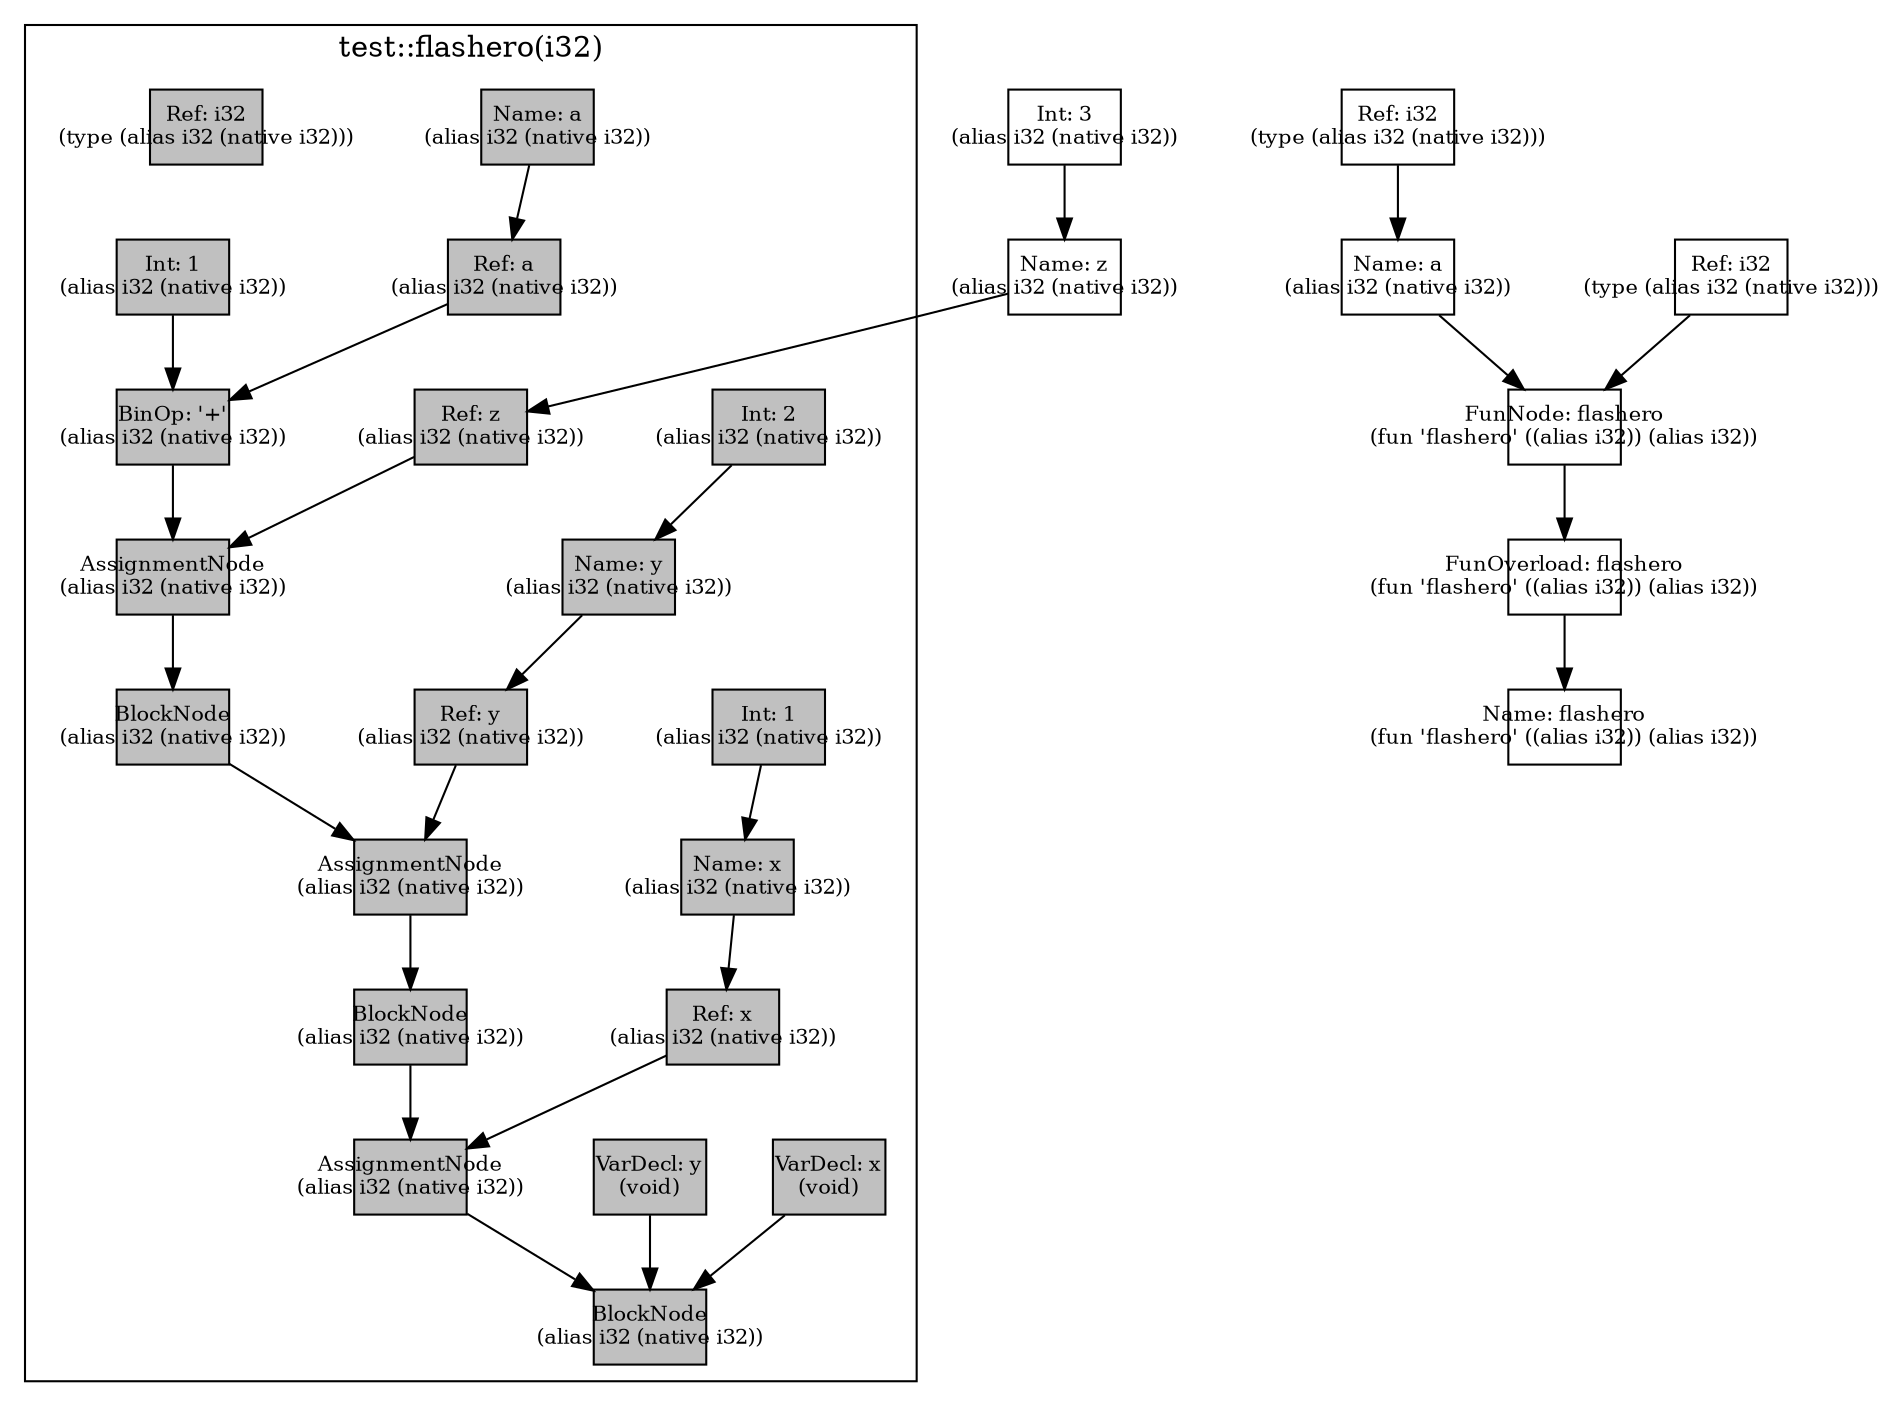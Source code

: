 digraph Document {
  node [shape=box,fixedsize=shape fontsize=10]
  1 [label="Name: z\n(alias i32 (native i32))", fillcolor=grey];
  2 [label="Int: 3\n(alias i32 (native i32))", fillcolor=grey];
  3 [label="FunOverload: flashero\n(fun 'flashero' ((alias i32)) (alias i32))", fillcolor=grey];
  4 [label="FunNode: flashero\n(fun 'flashero' ((alias i32)) (alias i32))", fillcolor=grey];
  5 [label="Ref: i32\n(type (alias i32 (native i32)))", fillcolor=grey];
  6 [label="Name: a\n(alias i32 (native i32))", fillcolor=grey];
  7 [label="Ref: i32\n(type (alias i32 (native i32)))", fillcolor=grey];
  8 [label="Name: flashero\n(fun 'flashero' ((alias i32)) (alias i32))", fillcolor=grey];
  subgraph cluster0 {
    node [style=filled, fillcolor=grey];
    9 [label="Name: a\n(alias i32 (native i32))", fillcolor=grey];
    10 [label="BlockNode\n(alias i32 (native i32))", fillcolor=grey];
    11 [label="VarDecl: x\n(void)", fillcolor=grey];
    12 [label="Name: x\n(alias i32 (native i32))", fillcolor=grey];
    13 [label="Int: 1\n(alias i32 (native i32))", fillcolor=grey];
    14 [label="VarDecl: y\n(void)", fillcolor=grey];
    15 [label="Name: y\n(alias i32 (native i32))", fillcolor=grey];
    16 [label="Int: 2\n(alias i32 (native i32))", fillcolor=grey];
    17 [label="AssignmentNode\n(alias i32 (native i32))", fillcolor=grey];
    18 [label="Ref: x\n(alias i32 (native i32))", fillcolor=grey];
    19 [label="BlockNode\n(alias i32 (native i32))", fillcolor=grey];
    20 [label="AssignmentNode\n(alias i32 (native i32))", fillcolor=grey];
    21 [label="Ref: y\n(alias i32 (native i32))", fillcolor=grey];
    22 [label="BlockNode\n(alias i32 (native i32))", fillcolor=grey];
    23 [label="AssignmentNode\n(alias i32 (native i32))", fillcolor=grey];
    24 [label="Ref: z\n(alias i32 (native i32))", fillcolor=grey];
    25 [label="BinOp: '+'\n(alias i32 (native i32))", fillcolor=grey];
    26 [label="Ref: a\n(alias i32 (native i32))", fillcolor=grey];
    27 [label="Int: 1\n(alias i32 (native i32))", fillcolor=grey];
    28 [label="Ref: i32\n(type (alias i32 (native i32)))", fillcolor=grey];
    9 -> 26[taillabel="" labeldistance="1" fontname="times  italic" fontsize = 10 color="black" ];
    11 -> 10[taillabel="" labeldistance="1" fontname="times  italic" fontsize = 10 color="black" ];
    12 -> 18[taillabel="" labeldistance="1" fontname="times  italic" fontsize = 10 color="black" ];
    13 -> 12[taillabel="" labeldistance="1" fontname="times  italic" fontsize = 10 color="black" ];
    14 -> 10[taillabel="" labeldistance="1" fontname="times  italic" fontsize = 10 color="black" ];
    15 -> 21[taillabel="" labeldistance="1" fontname="times  italic" fontsize = 10 color="black" ];
    16 -> 15[taillabel="" labeldistance="1" fontname="times  italic" fontsize = 10 color="black" ];
    17 -> 10[taillabel="" labeldistance="1" fontname="times  italic" fontsize = 10 color="black" ];
    18 -> 17[taillabel="" labeldistance="1" fontname="times  italic" fontsize = 10 color="black" ];
    19 -> 17[taillabel="" labeldistance="1" fontname="times  italic" fontsize = 10 color="black" ];
    20 -> 19[taillabel="" labeldistance="1" fontname="times  italic" fontsize = 10 color="black" ];
    21 -> 20[taillabel="" labeldistance="1" fontname="times  italic" fontsize = 10 color="black" ];
    22 -> 20[taillabel="" labeldistance="1" fontname="times  italic" fontsize = 10 color="black" ];
    23 -> 22[taillabel="" labeldistance="1" fontname="times  italic" fontsize = 10 color="black" ];
    24 -> 23[taillabel="" labeldistance="1" fontname="times  italic" fontsize = 10 color="black" ];
    25 -> 23[taillabel="" labeldistance="1" fontname="times  italic" fontsize = 10 color="black" ];
    26 -> 25[taillabel="" labeldistance="1" fontname="times  italic" fontsize = 10 color="black" ];
    27 -> 25[taillabel="" labeldistance="1" fontname="times  italic" fontsize = 10 color="black" ];
  label = "test::flashero(i32)";
}
  1 -> 24[taillabel="" labeldistance="1" fontname="times  italic" fontsize = 10 color="black" ];
  2 -> 1[taillabel="" labeldistance="1" fontname="times  italic" fontsize = 10 color="black" ];
  3 -> 8[taillabel="" labeldistance="1" fontname="times  italic" fontsize = 10 color="black" ];
  4 -> 3[taillabel="" labeldistance="1" fontname="times  italic" fontsize = 10 color="black" ];
  5 -> 6[taillabel="" labeldistance="1" fontname="times  italic" fontsize = 10 color="black" ];
  6 -> 4[taillabel="" labeldistance="1" fontname="times  italic" fontsize = 10 color="black" ];
  7 -> 4[taillabel="" labeldistance="1" fontname="times  italic" fontsize = 10 color="black" ];
  label="";
}
